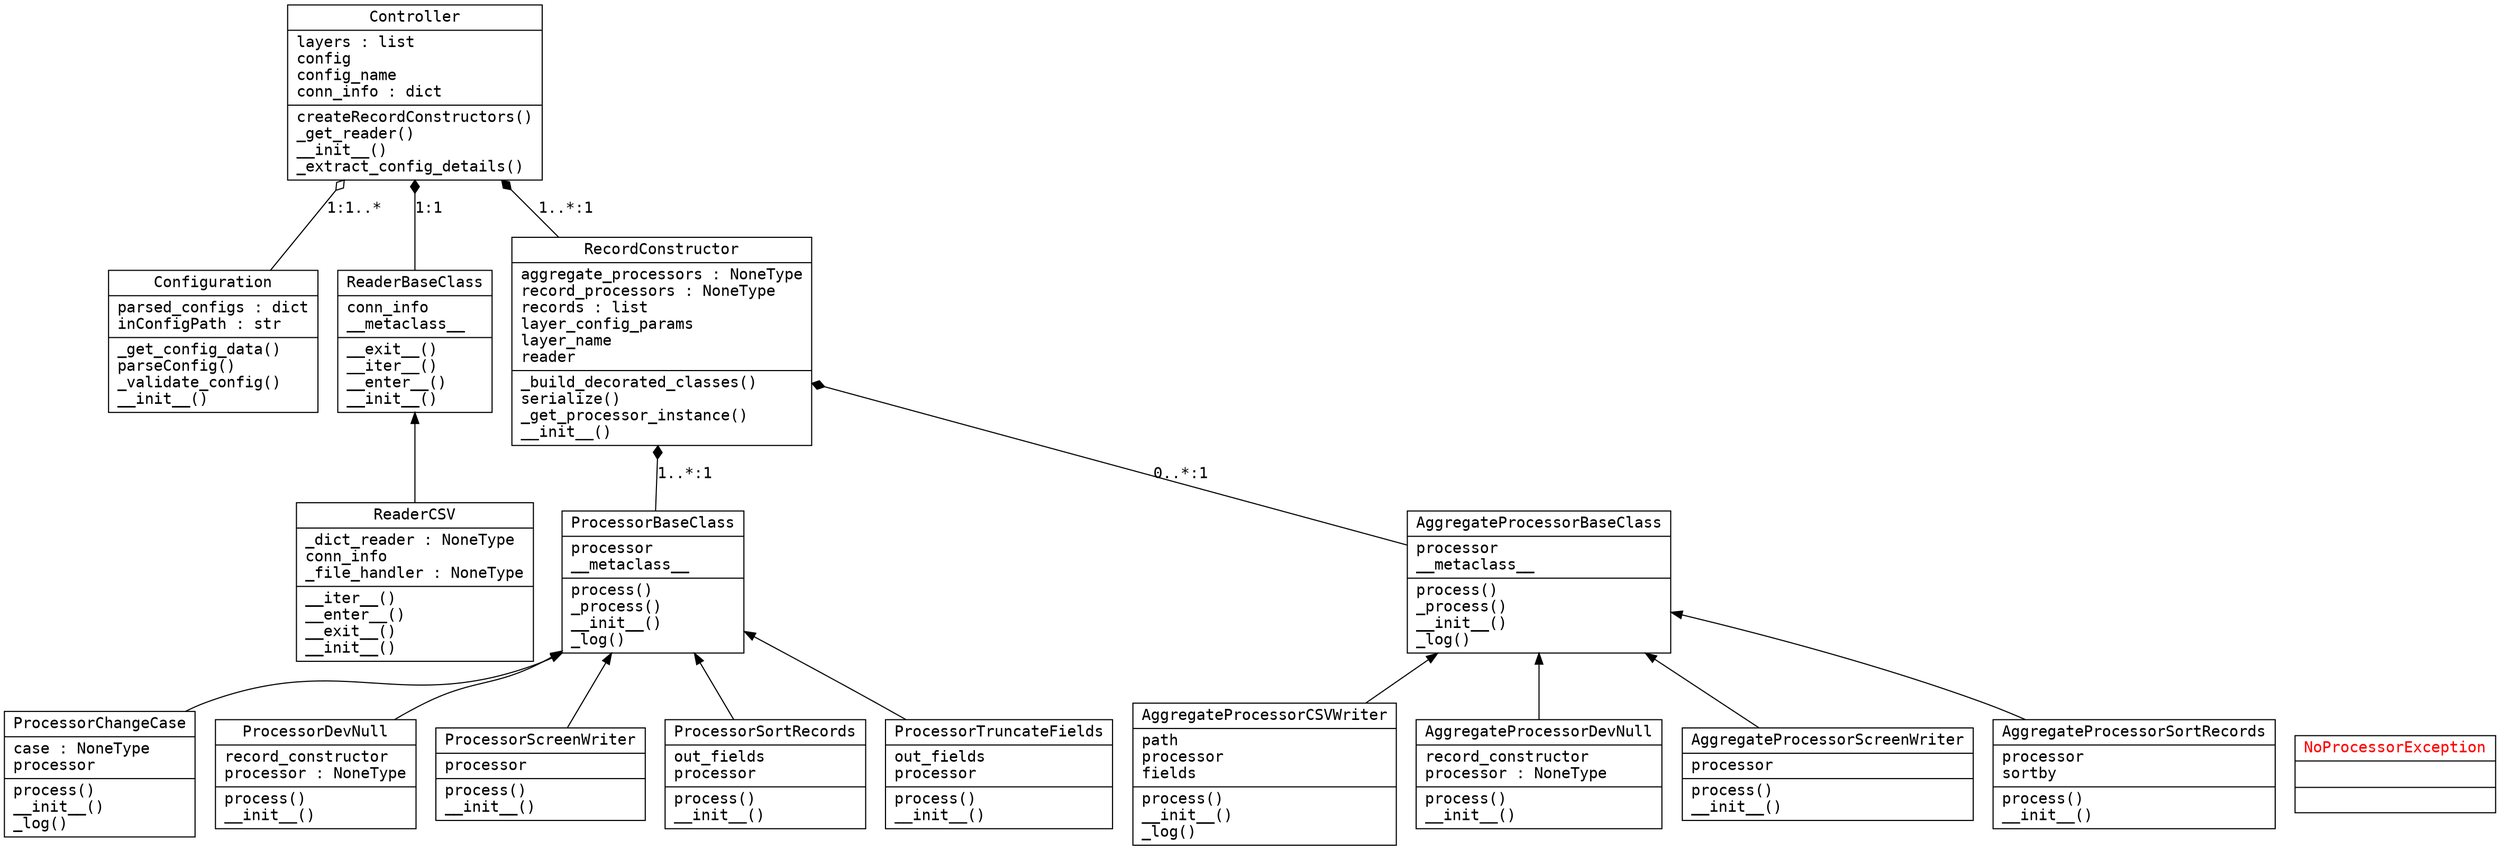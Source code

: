 digraph "classes_No_Name" {
charset="utf-8"
rankdir=BT
graph [fontname = "consolas"];
node [fontname = "consolas"];
edge [fontname = "consolas"];
"AggregateProcessorBaseClass" [shape="record", label="{AggregateProcessorBaseClass|processor\l__metaclass__\l|process()\l_process()\l__init__()\l_log()\l}"];
"AggregateProcessorCSVWriter" [shape="record", label="{AggregateProcessorCSVWriter|path\lprocessor\lfields\l|process()\l__init__()\l_log()\l}"];
"AggregateProcessorDevNull" [shape="record", label="{AggregateProcessorDevNull|record_constructor\lprocessor : NoneType\l|process()\l__init__()\l}"];
"AggregateProcessorScreenWriter" [shape="record", label="{AggregateProcessorScreenWriter|processor\l|process()\l__init__()\l}"];
"AggregateProcessorSortRecords" [shape="record", label="{AggregateProcessorSortRecords|processor\lsortby\l|process()\l__init__()\l}"];
"Configuration" [shape="record", label="{Configuration|parsed_configs : dict\linConfigPath : str\l|_get_config_data()\lparseConfig()\l_validate_config()\l__init__()\l}"];
"Controller" [shape="record", label="{Controller|layers : list\lconfig\lconfig_name\lconn_info : dict\l|createRecordConstructors()\l_get_reader()\l__init__()\l_extract_config_details()\l}"];
"NoProcessorException" [fontcolor="red", shape="record", label="{NoProcessorException|\l|}"];
"ProcessorBaseClass" [shape="record", label="{ProcessorBaseClass|processor\l__metaclass__\l|process()\l_process()\l__init__()\l_log()\l}"];
"ProcessorChangeCase" [shape="record", label="{ProcessorChangeCase|case : NoneType\lprocessor\l|process()\l__init__()\l_log()\l}"];
"ProcessorDevNull" [shape="record", label="{ProcessorDevNull|record_constructor\lprocessor : NoneType\l|process()\l__init__()\l}"];
"ProcessorScreenWriter" [shape="record", label="{ProcessorScreenWriter|processor\l|process()\l__init__()\l}"];
"ProcessorSortRecords" [shape="record", label="{ProcessorSortRecords|out_fields\lprocessor\l|process()\l__init__()\l}"];
"ProcessorTruncateFields" [shape="record", label="{ProcessorTruncateFields|out_fields\lprocessor\l|process()\l__init__()\l}"];
"ReaderBaseClass" [shape="record", label="{ReaderBaseClass|conn_info\l__metaclass__\l|__exit__()\l__iter__()\l__enter__()\l__init__()\l}"];
"ReaderCSV" [shape="record", label="{ReaderCSV|_dict_reader : NoneType\lconn_info\l_file_handler : NoneType\l|__iter__()\l__enter__()\l__exit__()\l__init__()\l}"];
"RecordConstructor" [shape="record", label="{RecordConstructor|aggregate_processors : NoneType\lrecord_processors : NoneType\lrecords : list\llayer_config_params\llayer_name\lreader\l|_build_decorated_classes()\lserialize()\l_get_processor_instance()\l__init__()\l}"];
"ReaderBaseClass" -> "Controller" [arrowhead="diamond", arrowtail="none", label="1:1"];
"ProcessorBaseClass" -> "RecordConstructor" [arrowhead="diamond", arrowtail="none", label="1..*:1"];
"AggregateProcessorBaseClass" -> "RecordConstructor" [arrowhead="diamond", arrowtail="none", label="0..*:1"];
"Configuration" -> "Controller" [arrowhead="odiamond", arrowtail="none", label="1:1..*"];
"RecordConstructor" -> "Controller" [arrowhead="diamond", arrowtail="none", label="1..*:1"];
"AggregateProcessorCSVWriter" -> "AggregateProcessorBaseClass" [arrowtail="none"];
"AggregateProcessorDevNull" -> "AggregateProcessorBaseClass" [arrowtail="none"];
"AggregateProcessorScreenWriter" -> "AggregateProcessorBaseClass" [arrowtail="none"];
"AggregateProcessorSortRecords" -> "AggregateProcessorBaseClass" [arrowtail="none"];
"ProcessorChangeCase" -> "ProcessorBaseClass" [arrowtail="none"];
"ProcessorDevNull" -> "ProcessorBaseClass" [arrowtail="none"];
"ProcessorScreenWriter" -> "ProcessorBaseClass" [arrowtail="none"];
"ProcessorSortRecords" -> "ProcessorBaseClass" [arrowtail="none"];
"ProcessorTruncateFields" -> "ProcessorBaseClass" [arrowtail="none"];
"ReaderCSV" -> "ReaderBaseClass" [arrowtail="none"];
}
